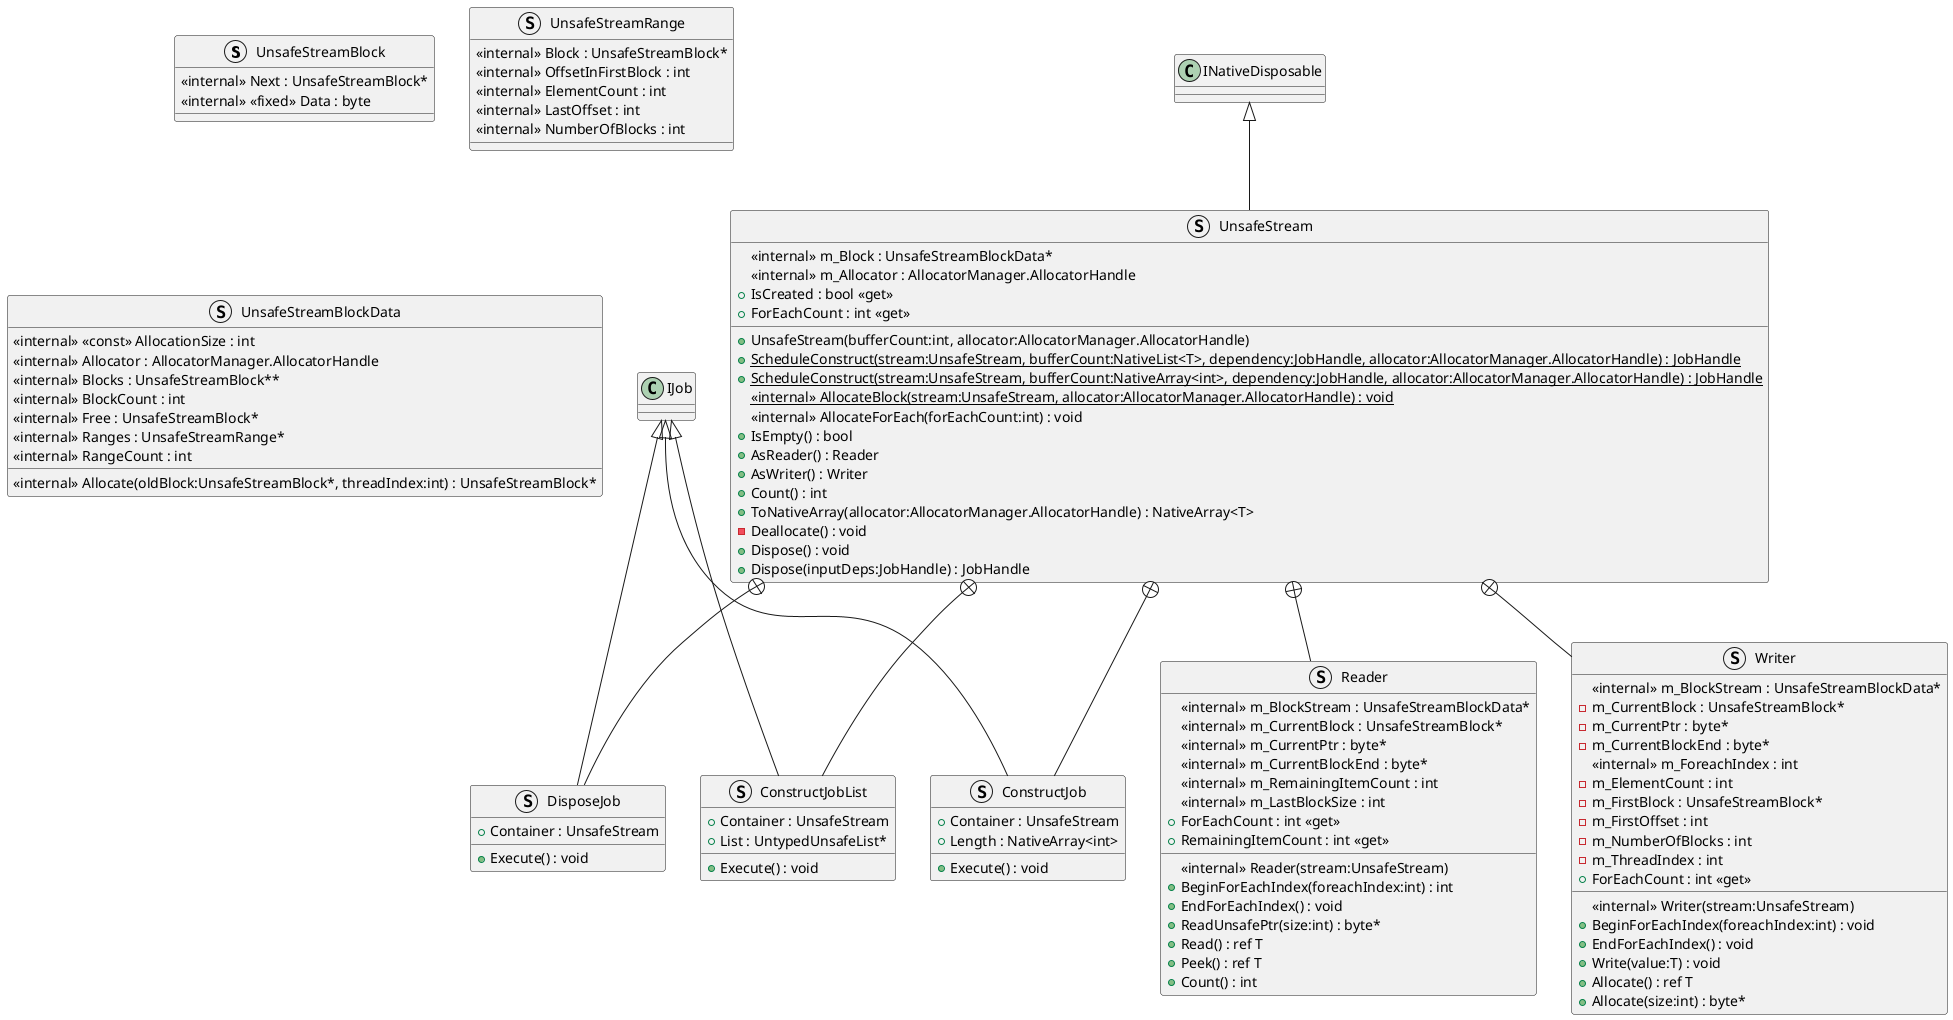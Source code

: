 @startuml
struct UnsafeStreamBlock {
    <<internal>> Next : UnsafeStreamBlock*
    <<internal>> <<fixed>> Data : byte
}
struct UnsafeStreamRange {
    <<internal>> Block : UnsafeStreamBlock*
    <<internal>> OffsetInFirstBlock : int
    <<internal>> ElementCount : int
    <<internal>> LastOffset : int
    <<internal>> NumberOfBlocks : int
}
struct UnsafeStreamBlockData {
    <<internal>> <<const>> AllocationSize : int
    <<internal>> Allocator : AllocatorManager.AllocatorHandle
    <<internal>> Blocks : UnsafeStreamBlock**
    <<internal>> BlockCount : int
    <<internal>> Free : UnsafeStreamBlock*
    <<internal>> Ranges : UnsafeStreamRange*
    <<internal>> RangeCount : int
    <<internal>> Allocate(oldBlock:UnsafeStreamBlock*, threadIndex:int) : UnsafeStreamBlock*
}
struct UnsafeStream {
    <<internal>> m_Block : UnsafeStreamBlockData*
    <<internal>> m_Allocator : AllocatorManager.AllocatorHandle
    + UnsafeStream(bufferCount:int, allocator:AllocatorManager.AllocatorHandle)
    + {static} ScheduleConstruct(stream:UnsafeStream, bufferCount:NativeList<T>, dependency:JobHandle, allocator:AllocatorManager.AllocatorHandle) : JobHandle
    + {static} ScheduleConstruct(stream:UnsafeStream, bufferCount:NativeArray<int>, dependency:JobHandle, allocator:AllocatorManager.AllocatorHandle) : JobHandle
    <<internal>> {static} AllocateBlock(stream:UnsafeStream, allocator:AllocatorManager.AllocatorHandle) : void
    <<internal>> AllocateForEach(forEachCount:int) : void
    + IsEmpty() : bool
    + IsCreated : bool <<get>>
    + ForEachCount : int <<get>>
    + AsReader() : Reader
    + AsWriter() : Writer
    + Count() : int
    + ToNativeArray(allocator:AllocatorManager.AllocatorHandle) : NativeArray<T>
    - Deallocate() : void
    + Dispose() : void
    + Dispose(inputDeps:JobHandle) : JobHandle
}
struct DisposeJob {
    + Container : UnsafeStream
    + Execute() : void
}
struct ConstructJobList {
    + Container : UnsafeStream
    + List : UntypedUnsafeList*
    + Execute() : void
}
struct ConstructJob {
    + Container : UnsafeStream
    + Length : NativeArray<int>
    + Execute() : void
}
struct Writer {
    <<internal>> m_BlockStream : UnsafeStreamBlockData*
    - m_CurrentBlock : UnsafeStreamBlock*
    - m_CurrentPtr : byte*
    - m_CurrentBlockEnd : byte*
    <<internal>> m_ForeachIndex : int
    - m_ElementCount : int
    - m_FirstBlock : UnsafeStreamBlock*
    - m_FirstOffset : int
    - m_NumberOfBlocks : int
    - m_ThreadIndex : int
    <<internal>> Writer(stream:UnsafeStream)
    + ForEachCount : int <<get>>
    + BeginForEachIndex(foreachIndex:int) : void
    + EndForEachIndex() : void
    + Write(value:T) : void
    + Allocate() : ref T
    + Allocate(size:int) : byte*
}
struct Reader {
    <<internal>> m_BlockStream : UnsafeStreamBlockData*
    <<internal>> m_CurrentBlock : UnsafeStreamBlock*
    <<internal>> m_CurrentPtr : byte*
    <<internal>> m_CurrentBlockEnd : byte*
    <<internal>> m_RemainingItemCount : int
    <<internal>> m_LastBlockSize : int
    <<internal>> Reader(stream:UnsafeStream)
    + BeginForEachIndex(foreachIndex:int) : int
    + EndForEachIndex() : void
    + ForEachCount : int <<get>>
    + RemainingItemCount : int <<get>>
    + ReadUnsafePtr(size:int) : byte*
    + Read() : ref T
    + Peek() : ref T
    + Count() : int
}
INativeDisposable <|-- UnsafeStream
UnsafeStream +-- DisposeJob
IJob <|-- DisposeJob
UnsafeStream +-- ConstructJobList
IJob <|-- ConstructJobList
UnsafeStream +-- ConstructJob
IJob <|-- ConstructJob
UnsafeStream +-- Writer
UnsafeStream +-- Reader
@enduml
